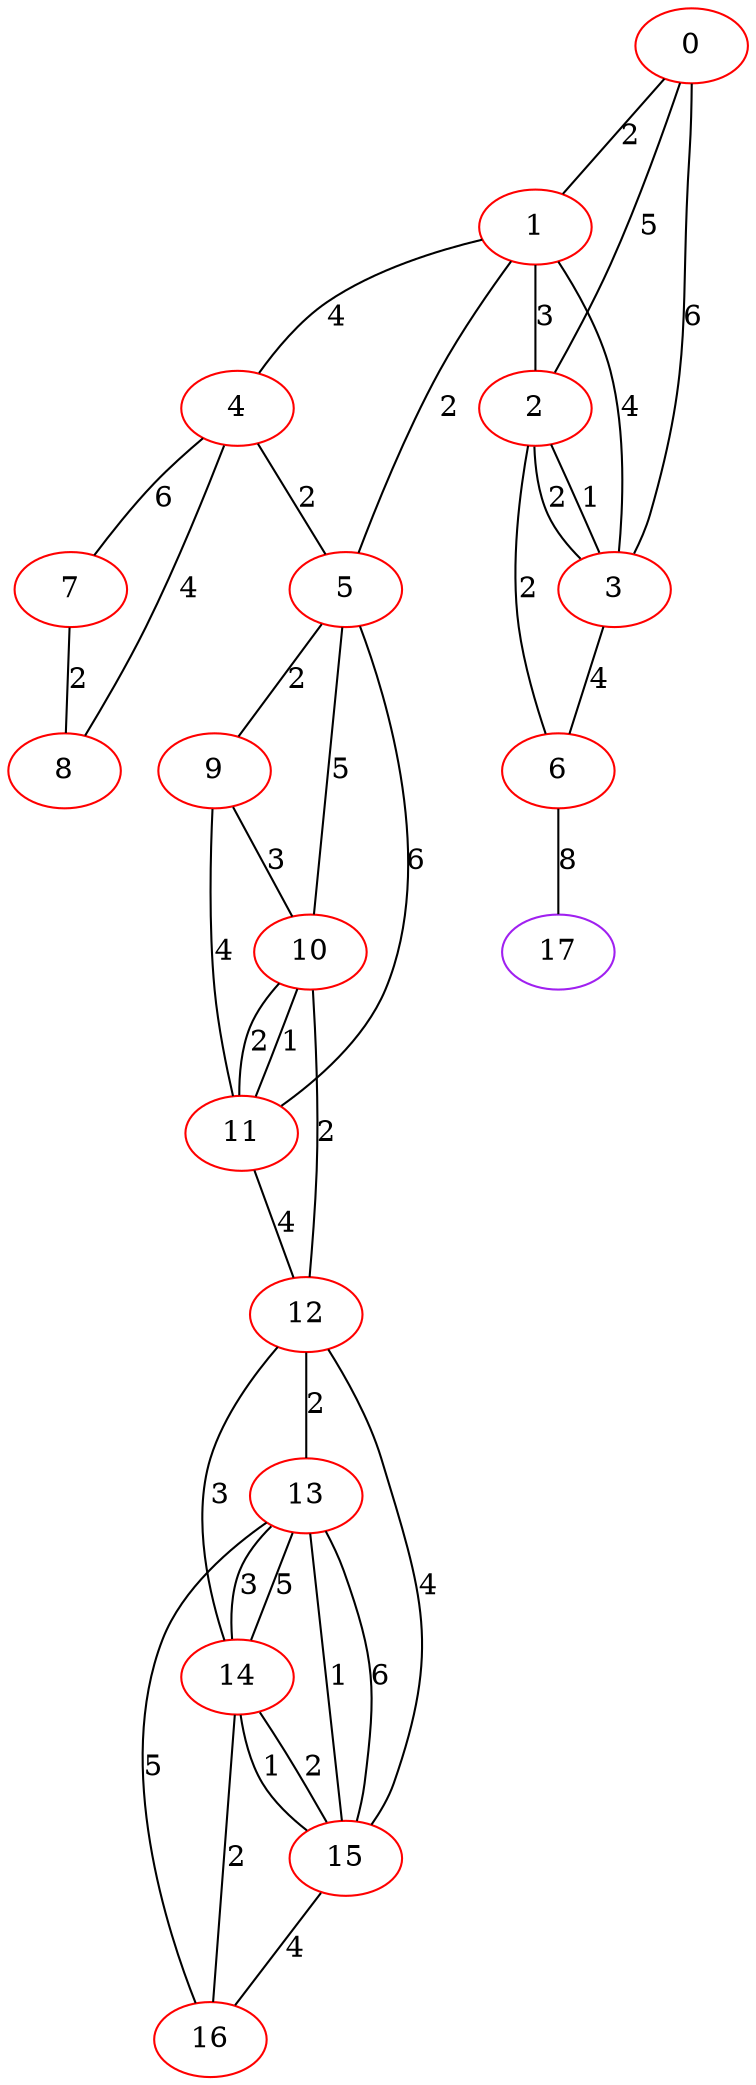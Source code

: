 graph "" {
0 [color=red, weight=1];
1 [color=red, weight=1];
2 [color=red, weight=1];
3 [color=red, weight=1];
4 [color=red, weight=1];
5 [color=red, weight=1];
6 [color=red, weight=1];
7 [color=red, weight=1];
8 [color=red, weight=1];
9 [color=red, weight=1];
10 [color=red, weight=1];
11 [color=red, weight=1];
12 [color=red, weight=1];
13 [color=red, weight=1];
14 [color=red, weight=1];
15 [color=red, weight=1];
16 [color=red, weight=1];
17 [color=purple, weight=4];
0 -- 1  [key=0, label=2];
0 -- 2  [key=0, label=5];
0 -- 3  [key=0, label=6];
1 -- 2  [key=0, label=3];
1 -- 3  [key=0, label=4];
1 -- 4  [key=0, label=4];
1 -- 5  [key=0, label=2];
2 -- 3  [key=0, label=2];
2 -- 3  [key=1, label=1];
2 -- 6  [key=0, label=2];
3 -- 6  [key=0, label=4];
4 -- 8  [key=0, label=4];
4 -- 5  [key=0, label=2];
4 -- 7  [key=0, label=6];
5 -- 10  [key=0, label=5];
5 -- 11  [key=0, label=6];
5 -- 9  [key=0, label=2];
6 -- 17  [key=0, label=8];
7 -- 8  [key=0, label=2];
9 -- 10  [key=0, label=3];
9 -- 11  [key=0, label=4];
10 -- 11  [key=0, label=2];
10 -- 11  [key=1, label=1];
10 -- 12  [key=0, label=2];
11 -- 12  [key=0, label=4];
12 -- 13  [key=0, label=2];
12 -- 14  [key=0, label=3];
12 -- 15  [key=0, label=4];
13 -- 16  [key=0, label=5];
13 -- 14  [key=0, label=3];
13 -- 14  [key=1, label=5];
13 -- 15  [key=0, label=1];
13 -- 15  [key=1, label=6];
14 -- 16  [key=0, label=2];
14 -- 15  [key=0, label=2];
14 -- 15  [key=1, label=1];
15 -- 16  [key=0, label=4];
}
